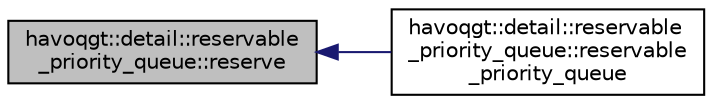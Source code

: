 digraph "havoqgt::detail::reservable_priority_queue::reserve"
{
  edge [fontname="Helvetica",fontsize="10",labelfontname="Helvetica",labelfontsize="10"];
  node [fontname="Helvetica",fontsize="10",shape=record];
  rankdir="LR";
  Node1 [label="havoqgt::detail::reservable\l_priority_queue::reserve",height=0.2,width=0.4,color="black", fillcolor="grey75", style="filled", fontcolor="black"];
  Node1 -> Node2 [dir="back",color="midnightblue",fontsize="10",style="solid",fontname="Helvetica"];
  Node2 [label="havoqgt::detail::reservable\l_priority_queue::reservable\l_priority_queue",height=0.2,width=0.4,color="black", fillcolor="white", style="filled",URL="$classhavoqgt_1_1detail_1_1reservable__priority__queue.html#aa840b40900f6b8af0a0e6406722dbb73"];
}
